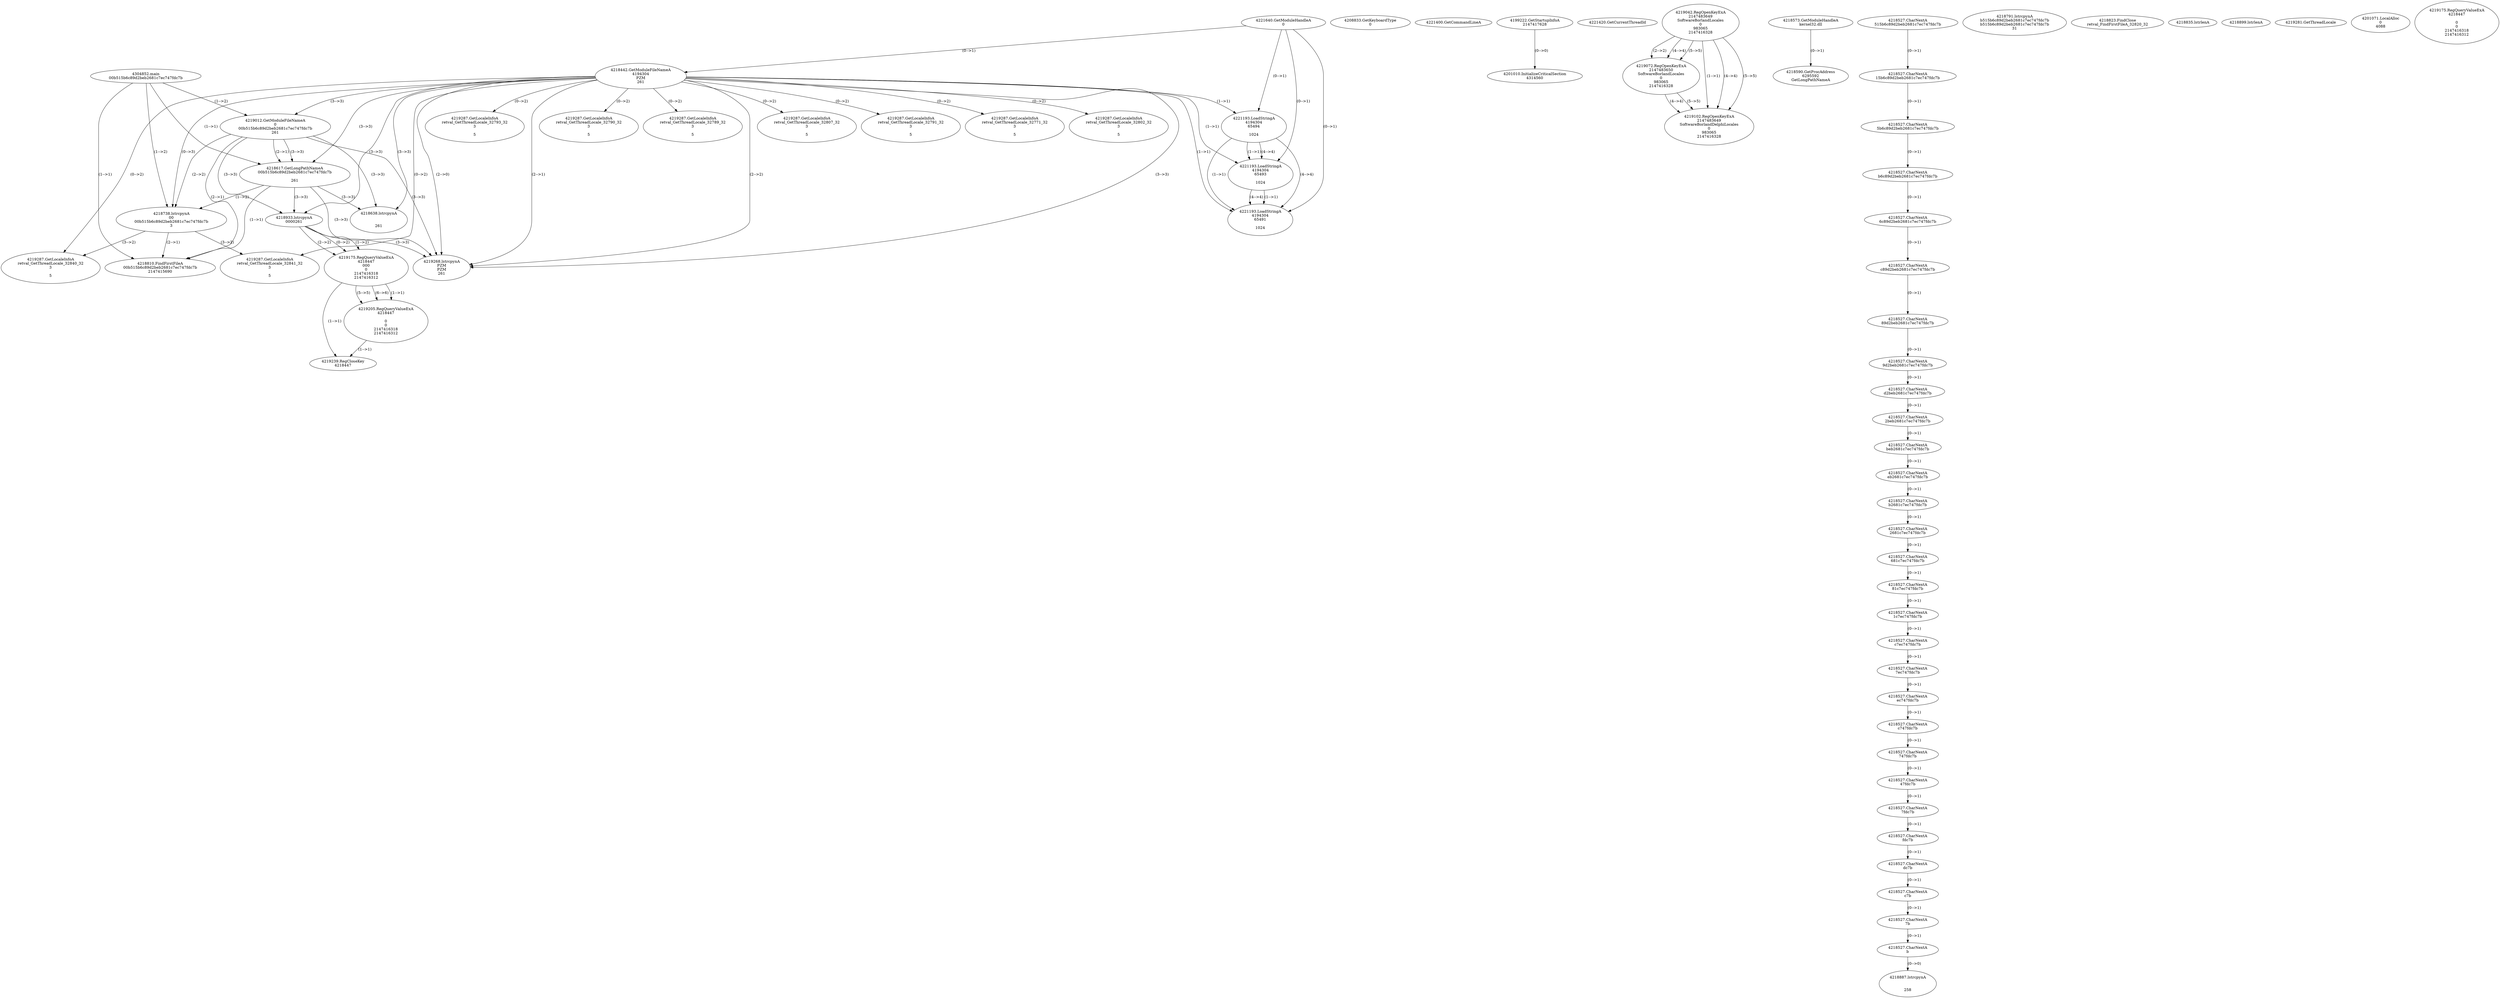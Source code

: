 // Global SCDG with merge call
digraph {
	0 [label="4304852.main
00b515b6c89d2beb2681c7ec747fdc7b"]
	1 [label="4221640.GetModuleHandleA
0"]
	2 [label="4208833.GetKeyboardType
0"]
	3 [label="4221400.GetCommandLineA
"]
	4 [label="4199222.GetStartupInfoA
2147417628"]
	5 [label="4221420.GetCurrentThreadId
"]
	6 [label="4218442.GetModuleFileNameA
4194304
PZM
261"]
	1 -> 6 [label="(0-->1)"]
	7 [label="4219012.GetModuleFileNameA
0
00b515b6c89d2beb2681c7ec747fdc7b
261"]
	0 -> 7 [label="(1-->2)"]
	6 -> 7 [label="(3-->3)"]
	8 [label="4219042.RegOpenKeyExA
2147483649
Software\Borland\Locales
0
983065
2147416328"]
	9 [label="4219072.RegOpenKeyExA
2147483650
Software\Borland\Locales
0
983065
2147416328"]
	8 -> 9 [label="(2-->2)"]
	8 -> 9 [label="(4-->4)"]
	8 -> 9 [label="(5-->5)"]
	10 [label="4219102.RegOpenKeyExA
2147483649
Software\Borland\Delphi\Locales
0
983065
2147416328"]
	8 -> 10 [label="(1-->1)"]
	8 -> 10 [label="(4-->4)"]
	9 -> 10 [label="(4-->4)"]
	8 -> 10 [label="(5-->5)"]
	9 -> 10 [label="(5-->5)"]
	11 [label="4218573.GetModuleHandleA
kernel32.dll"]
	12 [label="4218590.GetProcAddress
6295592
GetLongPathNameA"]
	11 -> 12 [label="(0-->1)"]
	13 [label="4218617.GetLongPathNameA
00b515b6c89d2beb2681c7ec747fdc7b

261"]
	0 -> 13 [label="(1-->1)"]
	7 -> 13 [label="(2-->1)"]
	6 -> 13 [label="(3-->3)"]
	7 -> 13 [label="(3-->3)"]
	14 [label="4218738.lstrcpynA
00
00b515b6c89d2beb2681c7ec747fdc7b
3"]
	0 -> 14 [label="(1-->2)"]
	7 -> 14 [label="(2-->2)"]
	13 -> 14 [label="(1-->2)"]
	6 -> 14 [label="(0-->3)"]
	15 [label="4218527.CharNextA
515b6c89d2beb2681c7ec747fdc7b"]
	16 [label="4218527.CharNextA
15b6c89d2beb2681c7ec747fdc7b"]
	15 -> 16 [label="(0-->1)"]
	17 [label="4218527.CharNextA
5b6c89d2beb2681c7ec747fdc7b"]
	16 -> 17 [label="(0-->1)"]
	18 [label="4218527.CharNextA
b6c89d2beb2681c7ec747fdc7b"]
	17 -> 18 [label="(0-->1)"]
	19 [label="4218527.CharNextA
6c89d2beb2681c7ec747fdc7b"]
	18 -> 19 [label="(0-->1)"]
	20 [label="4218527.CharNextA
c89d2beb2681c7ec747fdc7b"]
	19 -> 20 [label="(0-->1)"]
	21 [label="4218527.CharNextA
89d2beb2681c7ec747fdc7b"]
	20 -> 21 [label="(0-->1)"]
	22 [label="4218527.CharNextA
9d2beb2681c7ec747fdc7b"]
	21 -> 22 [label="(0-->1)"]
	23 [label="4218527.CharNextA
d2beb2681c7ec747fdc7b"]
	22 -> 23 [label="(0-->1)"]
	24 [label="4218527.CharNextA
2beb2681c7ec747fdc7b"]
	23 -> 24 [label="(0-->1)"]
	25 [label="4218527.CharNextA
beb2681c7ec747fdc7b"]
	24 -> 25 [label="(0-->1)"]
	26 [label="4218527.CharNextA
eb2681c7ec747fdc7b"]
	25 -> 26 [label="(0-->1)"]
	27 [label="4218527.CharNextA
b2681c7ec747fdc7b"]
	26 -> 27 [label="(0-->1)"]
	28 [label="4218527.CharNextA
2681c7ec747fdc7b"]
	27 -> 28 [label="(0-->1)"]
	29 [label="4218527.CharNextA
681c7ec747fdc7b"]
	28 -> 29 [label="(0-->1)"]
	30 [label="4218527.CharNextA
81c7ec747fdc7b"]
	29 -> 30 [label="(0-->1)"]
	31 [label="4218527.CharNextA
1c7ec747fdc7b"]
	30 -> 31 [label="(0-->1)"]
	32 [label="4218527.CharNextA
c7ec747fdc7b"]
	31 -> 32 [label="(0-->1)"]
	33 [label="4218527.CharNextA
7ec747fdc7b"]
	32 -> 33 [label="(0-->1)"]
	34 [label="4218527.CharNextA
ec747fdc7b"]
	33 -> 34 [label="(0-->1)"]
	35 [label="4218527.CharNextA
c747fdc7b"]
	34 -> 35 [label="(0-->1)"]
	36 [label="4218527.CharNextA
747fdc7b"]
	35 -> 36 [label="(0-->1)"]
	37 [label="4218527.CharNextA
47fdc7b"]
	36 -> 37 [label="(0-->1)"]
	38 [label="4218527.CharNextA
7fdc7b"]
	37 -> 38 [label="(0-->1)"]
	39 [label="4218527.CharNextA
fdc7b"]
	38 -> 39 [label="(0-->1)"]
	40 [label="4218527.CharNextA
dc7b"]
	39 -> 40 [label="(0-->1)"]
	41 [label="4218527.CharNextA
c7b"]
	40 -> 41 [label="(0-->1)"]
	42 [label="4218527.CharNextA
7b"]
	41 -> 42 [label="(0-->1)"]
	43 [label="4218527.CharNextA
b"]
	42 -> 43 [label="(0-->1)"]
	44 [label="4218791.lstrcpynA
b515b6c89d2beb2681c7ec747fdc7b
b515b6c89d2beb2681c7ec747fdc7b
31"]
	45 [label="4218810.FindFirstFileA
00b515b6c89d2beb2681c7ec747fdc7b
2147415690"]
	0 -> 45 [label="(1-->1)"]
	7 -> 45 [label="(2-->1)"]
	13 -> 45 [label="(1-->1)"]
	14 -> 45 [label="(2-->1)"]
	46 [label="4218823.FindClose
retval_FindFirstFileA_32820_32"]
	47 [label="4218835.lstrlenA
"]
	48 [label="4218887.lstrcpynA


258"]
	43 -> 48 [label="(0-->0)"]
	49 [label="4218899.lstrlenA
"]
	50 [label="4218933.lstrcpynA
00\
00\
261"]
	6 -> 50 [label="(3-->3)"]
	7 -> 50 [label="(3-->3)"]
	13 -> 50 [label="(3-->3)"]
	51 [label="4219175.RegQueryValueExA
4218447
00\
0
0
2147416318
2147416312"]
	50 -> 51 [label="(1-->2)"]
	50 -> 51 [label="(2-->2)"]
	50 -> 51 [label="(0-->2)"]
	52 [label="4219205.RegQueryValueExA
4218447

0
0
2147416318
2147416312"]
	51 -> 52 [label="(1-->1)"]
	51 -> 52 [label="(5-->5)"]
	51 -> 52 [label="(6-->6)"]
	53 [label="4219239.RegCloseKey
4218447"]
	51 -> 53 [label="(1-->1)"]
	52 -> 53 [label="(1-->1)"]
	54 [label="4219268.lstrcpynA
PZM
PZM
261"]
	6 -> 54 [label="(2-->1)"]
	6 -> 54 [label="(2-->2)"]
	6 -> 54 [label="(3-->3)"]
	7 -> 54 [label="(3-->3)"]
	13 -> 54 [label="(3-->3)"]
	50 -> 54 [label="(3-->3)"]
	6 -> 54 [label="(2-->0)"]
	55 [label="4219281.GetThreadLocale
"]
	56 [label="4219287.GetLocaleInfoA
retval_GetThreadLocale_32841_32
3

5"]
	6 -> 56 [label="(0-->2)"]
	14 -> 56 [label="(3-->2)"]
	57 [label="4221193.LoadStringA
4194304
65494

1024"]
	1 -> 57 [label="(0-->1)"]
	6 -> 57 [label="(1-->1)"]
	58 [label="4221193.LoadStringA
4194304
65493

1024"]
	1 -> 58 [label="(0-->1)"]
	6 -> 58 [label="(1-->1)"]
	57 -> 58 [label="(1-->1)"]
	57 -> 58 [label="(4-->4)"]
	59 [label="4201010.InitializeCriticalSection
4314560"]
	4 -> 59 [label="(0-->0)"]
	60 [label="4201071.LocalAlloc
0
4088"]
	61 [label="4218638.lstrcpynA


261"]
	6 -> 61 [label="(3-->3)"]
	7 -> 61 [label="(3-->3)"]
	13 -> 61 [label="(3-->3)"]
	62 [label="4219175.RegQueryValueExA
4218447

0
0
2147416318
2147416312"]
	63 [label="4219287.GetLocaleInfoA
retval_GetThreadLocale_32793_32
3

5"]
	6 -> 63 [label="(0-->2)"]
	64 [label="4221193.LoadStringA
4194304
65491

1024"]
	1 -> 64 [label="(0-->1)"]
	6 -> 64 [label="(1-->1)"]
	57 -> 64 [label="(1-->1)"]
	58 -> 64 [label="(1-->1)"]
	57 -> 64 [label="(4-->4)"]
	58 -> 64 [label="(4-->4)"]
	65 [label="4219287.GetLocaleInfoA
retval_GetThreadLocale_32840_32
3

5"]
	6 -> 65 [label="(0-->2)"]
	14 -> 65 [label="(3-->2)"]
	66 [label="4219287.GetLocaleInfoA
retval_GetThreadLocale_32790_32
3

5"]
	6 -> 66 [label="(0-->2)"]
	67 [label="4219287.GetLocaleInfoA
retval_GetThreadLocale_32789_32
3

5"]
	6 -> 67 [label="(0-->2)"]
	68 [label="4219287.GetLocaleInfoA
retval_GetThreadLocale_32807_32
3

5"]
	6 -> 68 [label="(0-->2)"]
	69 [label="4219287.GetLocaleInfoA
retval_GetThreadLocale_32791_32
3

5"]
	6 -> 69 [label="(0-->2)"]
	70 [label="4219287.GetLocaleInfoA
retval_GetThreadLocale_32771_32
3

5"]
	6 -> 70 [label="(0-->2)"]
	71 [label="4219287.GetLocaleInfoA
retval_GetThreadLocale_32802_32
3

5"]
	6 -> 71 [label="(0-->2)"]
}
